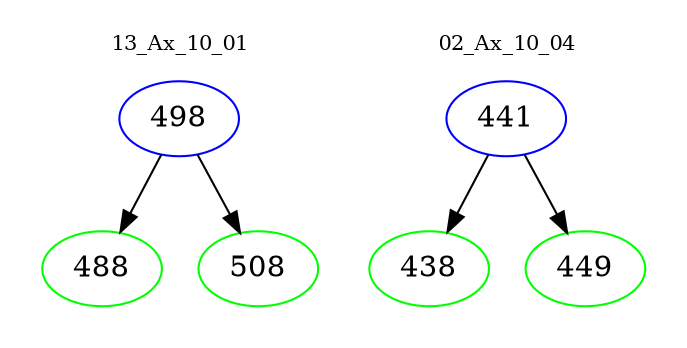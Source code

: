 digraph{
subgraph cluster_0 {
color = white
label = "13_Ax_10_01";
fontsize=10;
T0_498 [label="498", color="blue"]
T0_498 -> T0_488 [color="black"]
T0_488 [label="488", color="green"]
T0_498 -> T0_508 [color="black"]
T0_508 [label="508", color="green"]
}
subgraph cluster_1 {
color = white
label = "02_Ax_10_04";
fontsize=10;
T1_441 [label="441", color="blue"]
T1_441 -> T1_438 [color="black"]
T1_438 [label="438", color="green"]
T1_441 -> T1_449 [color="black"]
T1_449 [label="449", color="green"]
}
}
